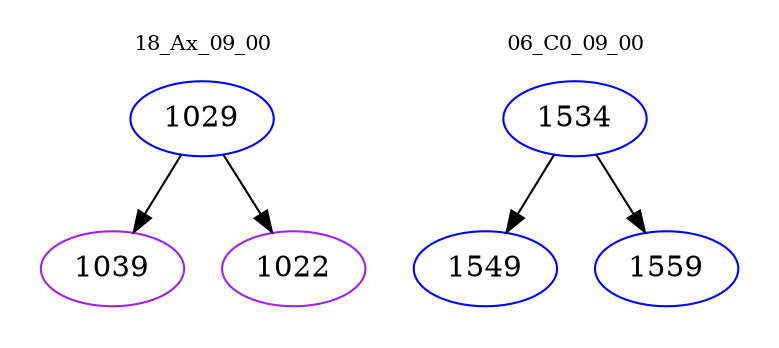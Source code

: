 digraph{
subgraph cluster_0 {
color = white
label = "18_Ax_09_00";
fontsize=10;
T0_1029 [label="1029", color="blue"]
T0_1029 -> T0_1039 [color="black"]
T0_1039 [label="1039", color="purple"]
T0_1029 -> T0_1022 [color="black"]
T0_1022 [label="1022", color="purple"]
}
subgraph cluster_1 {
color = white
label = "06_C0_09_00";
fontsize=10;
T1_1534 [label="1534", color="blue"]
T1_1534 -> T1_1549 [color="black"]
T1_1549 [label="1549", color="blue"]
T1_1534 -> T1_1559 [color="black"]
T1_1559 [label="1559", color="blue"]
}
}
